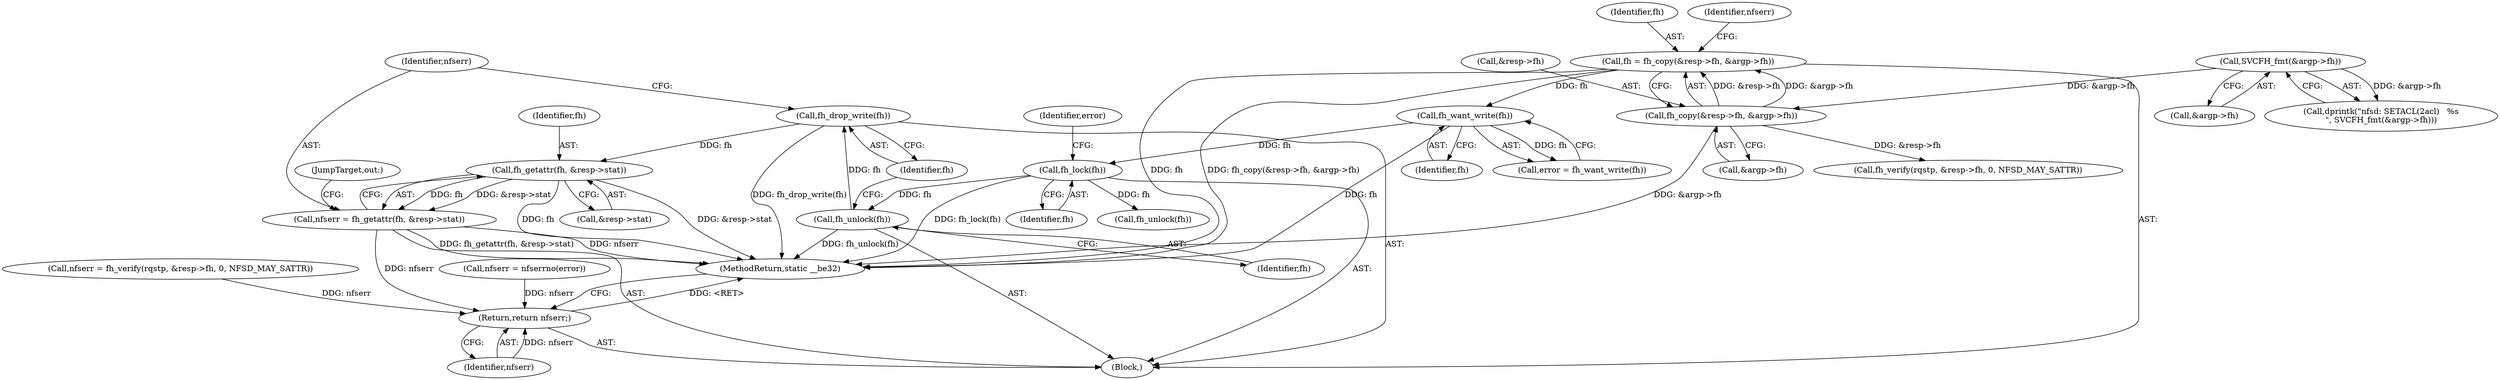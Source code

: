 digraph "0_linux_999653786df6954a31044528ac3f7a5dadca08f4@API" {
"1000183" [label="(Call,fh_drop_write(fh))"];
"1000181" [label="(Call,fh_unlock(fh))"];
"1000157" [label="(Call,fh_lock(fh))"];
"1000152" [label="(Call,fh_want_write(fh))"];
"1000120" [label="(Call,fh = fh_copy(&resp->fh, &argp->fh))"];
"1000122" [label="(Call,fh_copy(&resp->fh, &argp->fh))"];
"1000115" [label="(Call,SVCFH_fmt(&argp->fh))"];
"1000187" [label="(Call,fh_getattr(fh, &resp->stat))"];
"1000185" [label="(Call,nfserr = fh_getattr(fh, &resp->stat))"];
"1000202" [label="(Return,return nfserr;)"];
"1000123" [label="(Call,&resp->fh)"];
"1000131" [label="(Call,nfserr = fh_verify(rqstp, &resp->fh, 0, NFSD_MAY_SATTR))"];
"1000183" [label="(Call,fh_drop_write(fh))"];
"1000203" [label="(Identifier,nfserr)"];
"1000189" [label="(Call,&resp->stat)"];
"1000120" [label="(Call,fh = fh_copy(&resp->fh, &argp->fh))"];
"1000153" [label="(Identifier,fh)"];
"1000150" [label="(Call,error = fh_want_write(fh))"];
"1000152" [label="(Call,fh_want_write(fh))"];
"1000210" [label="(Call,nfserr = nfserrno(error))"];
"1000115" [label="(Call,SVCFH_fmt(&argp->fh))"];
"1000121" [label="(Identifier,fh)"];
"1000132" [label="(Identifier,nfserr)"];
"1000160" [label="(Identifier,error)"];
"1000181" [label="(Call,fh_unlock(fh))"];
"1000127" [label="(Call,&argp->fh)"];
"1000188" [label="(Identifier,fh)"];
"1000187" [label="(Call,fh_getattr(fh, &resp->stat))"];
"1000158" [label="(Identifier,fh)"];
"1000185" [label="(Call,nfserr = fh_getattr(fh, &resp->stat))"];
"1000113" [label="(Call,dprintk(\"nfsd: SETACL(2acl)   %s\n\", SVCFH_fmt(&argp->fh)))"];
"1000157" [label="(Call,fh_lock(fh))"];
"1000105" [label="(Block,)"];
"1000122" [label="(Call,fh_copy(&resp->fh, &argp->fh))"];
"1000202" [label="(Return,return nfserr;)"];
"1000133" [label="(Call,fh_verify(rqstp, &resp->fh, 0, NFSD_MAY_SATTR))"];
"1000186" [label="(Identifier,nfserr)"];
"1000215" [label="(MethodReturn,static __be32)"];
"1000205" [label="(Call,fh_unlock(fh))"];
"1000116" [label="(Call,&argp->fh)"];
"1000193" [label="(JumpTarget,out:)"];
"1000182" [label="(Identifier,fh)"];
"1000184" [label="(Identifier,fh)"];
"1000183" -> "1000105"  [label="AST: "];
"1000183" -> "1000184"  [label="CFG: "];
"1000184" -> "1000183"  [label="AST: "];
"1000186" -> "1000183"  [label="CFG: "];
"1000183" -> "1000215"  [label="DDG: fh_drop_write(fh)"];
"1000181" -> "1000183"  [label="DDG: fh"];
"1000183" -> "1000187"  [label="DDG: fh"];
"1000181" -> "1000105"  [label="AST: "];
"1000181" -> "1000182"  [label="CFG: "];
"1000182" -> "1000181"  [label="AST: "];
"1000184" -> "1000181"  [label="CFG: "];
"1000181" -> "1000215"  [label="DDG: fh_unlock(fh)"];
"1000157" -> "1000181"  [label="DDG: fh"];
"1000157" -> "1000105"  [label="AST: "];
"1000157" -> "1000158"  [label="CFG: "];
"1000158" -> "1000157"  [label="AST: "];
"1000160" -> "1000157"  [label="CFG: "];
"1000157" -> "1000215"  [label="DDG: fh_lock(fh)"];
"1000152" -> "1000157"  [label="DDG: fh"];
"1000157" -> "1000205"  [label="DDG: fh"];
"1000152" -> "1000150"  [label="AST: "];
"1000152" -> "1000153"  [label="CFG: "];
"1000153" -> "1000152"  [label="AST: "];
"1000150" -> "1000152"  [label="CFG: "];
"1000152" -> "1000215"  [label="DDG: fh"];
"1000152" -> "1000150"  [label="DDG: fh"];
"1000120" -> "1000152"  [label="DDG: fh"];
"1000120" -> "1000105"  [label="AST: "];
"1000120" -> "1000122"  [label="CFG: "];
"1000121" -> "1000120"  [label="AST: "];
"1000122" -> "1000120"  [label="AST: "];
"1000132" -> "1000120"  [label="CFG: "];
"1000120" -> "1000215"  [label="DDG: fh"];
"1000120" -> "1000215"  [label="DDG: fh_copy(&resp->fh, &argp->fh)"];
"1000122" -> "1000120"  [label="DDG: &resp->fh"];
"1000122" -> "1000120"  [label="DDG: &argp->fh"];
"1000122" -> "1000127"  [label="CFG: "];
"1000123" -> "1000122"  [label="AST: "];
"1000127" -> "1000122"  [label="AST: "];
"1000122" -> "1000215"  [label="DDG: &argp->fh"];
"1000115" -> "1000122"  [label="DDG: &argp->fh"];
"1000122" -> "1000133"  [label="DDG: &resp->fh"];
"1000115" -> "1000113"  [label="AST: "];
"1000115" -> "1000116"  [label="CFG: "];
"1000116" -> "1000115"  [label="AST: "];
"1000113" -> "1000115"  [label="CFG: "];
"1000115" -> "1000113"  [label="DDG: &argp->fh"];
"1000187" -> "1000185"  [label="AST: "];
"1000187" -> "1000189"  [label="CFG: "];
"1000188" -> "1000187"  [label="AST: "];
"1000189" -> "1000187"  [label="AST: "];
"1000185" -> "1000187"  [label="CFG: "];
"1000187" -> "1000215"  [label="DDG: &resp->stat"];
"1000187" -> "1000215"  [label="DDG: fh"];
"1000187" -> "1000185"  [label="DDG: fh"];
"1000187" -> "1000185"  [label="DDG: &resp->stat"];
"1000185" -> "1000105"  [label="AST: "];
"1000186" -> "1000185"  [label="AST: "];
"1000193" -> "1000185"  [label="CFG: "];
"1000185" -> "1000215"  [label="DDG: nfserr"];
"1000185" -> "1000215"  [label="DDG: fh_getattr(fh, &resp->stat)"];
"1000185" -> "1000202"  [label="DDG: nfserr"];
"1000202" -> "1000105"  [label="AST: "];
"1000202" -> "1000203"  [label="CFG: "];
"1000203" -> "1000202"  [label="AST: "];
"1000215" -> "1000202"  [label="CFG: "];
"1000202" -> "1000215"  [label="DDG: <RET>"];
"1000203" -> "1000202"  [label="DDG: nfserr"];
"1000131" -> "1000202"  [label="DDG: nfserr"];
"1000210" -> "1000202"  [label="DDG: nfserr"];
}
